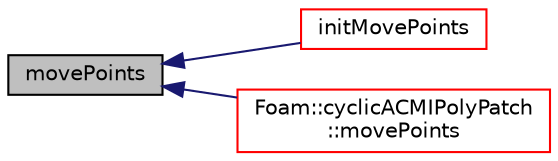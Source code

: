 digraph "movePoints"
{
  bgcolor="transparent";
  edge [fontname="Helvetica",fontsize="10",labelfontname="Helvetica",labelfontsize="10"];
  node [fontname="Helvetica",fontsize="10",shape=record];
  rankdir="LR";
  Node583 [label="movePoints",height=0.2,width=0.4,color="black", fillcolor="grey75", style="filled", fontcolor="black"];
  Node583 -> Node584 [dir="back",color="midnightblue",fontsize="10",style="solid",fontname="Helvetica"];
  Node584 [label="initMovePoints",height=0.2,width=0.4,color="red",URL="$a26077.html#a1744dcf0048e4ff7b664f3503e64085d",tooltip="Initialise the patches for moving points. "];
  Node583 -> Node603 [dir="back",color="midnightblue",fontsize="10",style="solid",fontname="Helvetica"];
  Node603 [label="Foam::cyclicACMIPolyPatch\l::movePoints",height=0.2,width=0.4,color="red",URL="$a26057.html#a60983bf9f9ad6158ce126c2d96eb1acc",tooltip="Correct patches after moving points. "];
}
